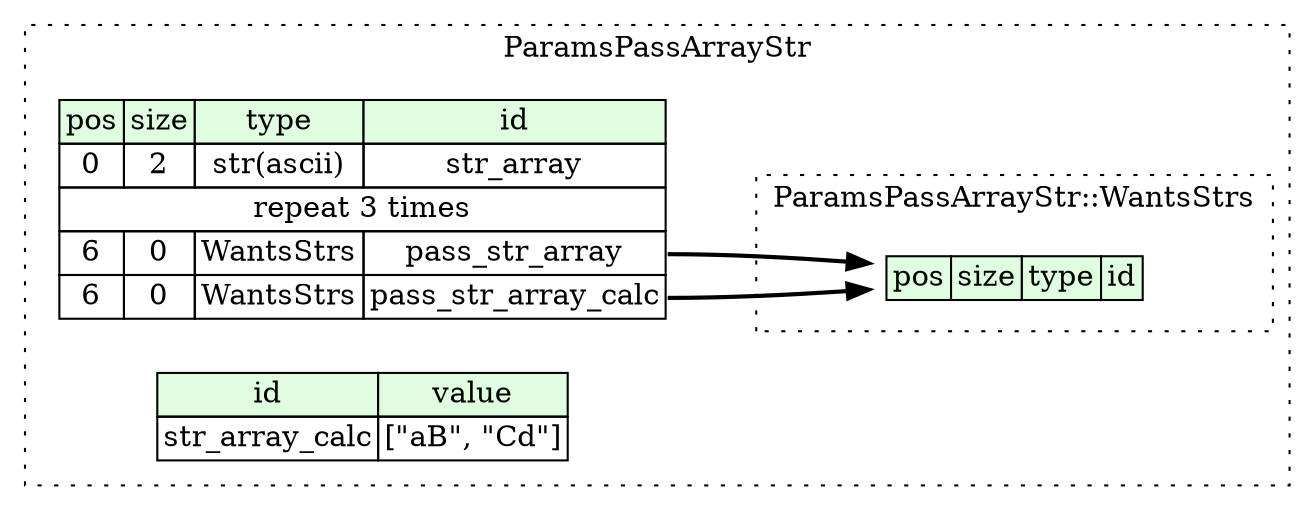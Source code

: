digraph {
	rankdir=LR;
	node [shape=plaintext];
	subgraph cluster__params_pass_array_str {
		label="ParamsPassArrayStr";
		graph[style=dotted];

		params_pass_array_str__seq [label=<<TABLE BORDER="0" CELLBORDER="1" CELLSPACING="0">
			<TR><TD BGCOLOR="#E0FFE0">pos</TD><TD BGCOLOR="#E0FFE0">size</TD><TD BGCOLOR="#E0FFE0">type</TD><TD BGCOLOR="#E0FFE0">id</TD></TR>
			<TR><TD PORT="str_array_pos">0</TD><TD PORT="str_array_size">2</TD><TD>str(ascii)</TD><TD PORT="str_array_type">str_array</TD></TR>
			<TR><TD COLSPAN="4" PORT="str_array__repeat">repeat 3 times</TD></TR>
			<TR><TD PORT="pass_str_array_pos">6</TD><TD PORT="pass_str_array_size">0</TD><TD>WantsStrs</TD><TD PORT="pass_str_array_type">pass_str_array</TD></TR>
			<TR><TD PORT="pass_str_array_calc_pos">6</TD><TD PORT="pass_str_array_calc_size">0</TD><TD>WantsStrs</TD><TD PORT="pass_str_array_calc_type">pass_str_array_calc</TD></TR>
		</TABLE>>];
		params_pass_array_str__inst__str_array_calc [label=<<TABLE BORDER="0" CELLBORDER="1" CELLSPACING="0">
			<TR><TD BGCOLOR="#E0FFE0">id</TD><TD BGCOLOR="#E0FFE0">value</TD></TR>
			<TR><TD>str_array_calc</TD><TD>[&quot;aB&quot;, &quot;Cd&quot;]</TD></TR>
		</TABLE>>];
		subgraph cluster__wants_strs {
			label="ParamsPassArrayStr::WantsStrs";
			graph[style=dotted];

			wants_strs__seq [label=<<TABLE BORDER="0" CELLBORDER="1" CELLSPACING="0">
				<TR><TD BGCOLOR="#E0FFE0">pos</TD><TD BGCOLOR="#E0FFE0">size</TD><TD BGCOLOR="#E0FFE0">type</TD><TD BGCOLOR="#E0FFE0">id</TD></TR>
			</TABLE>>];
		}
	}
	params_pass_array_str__seq:pass_str_array_type -> wants_strs__seq [style=bold];
	params_pass_array_str__seq:pass_str_array_calc_type -> wants_strs__seq [style=bold];
}
